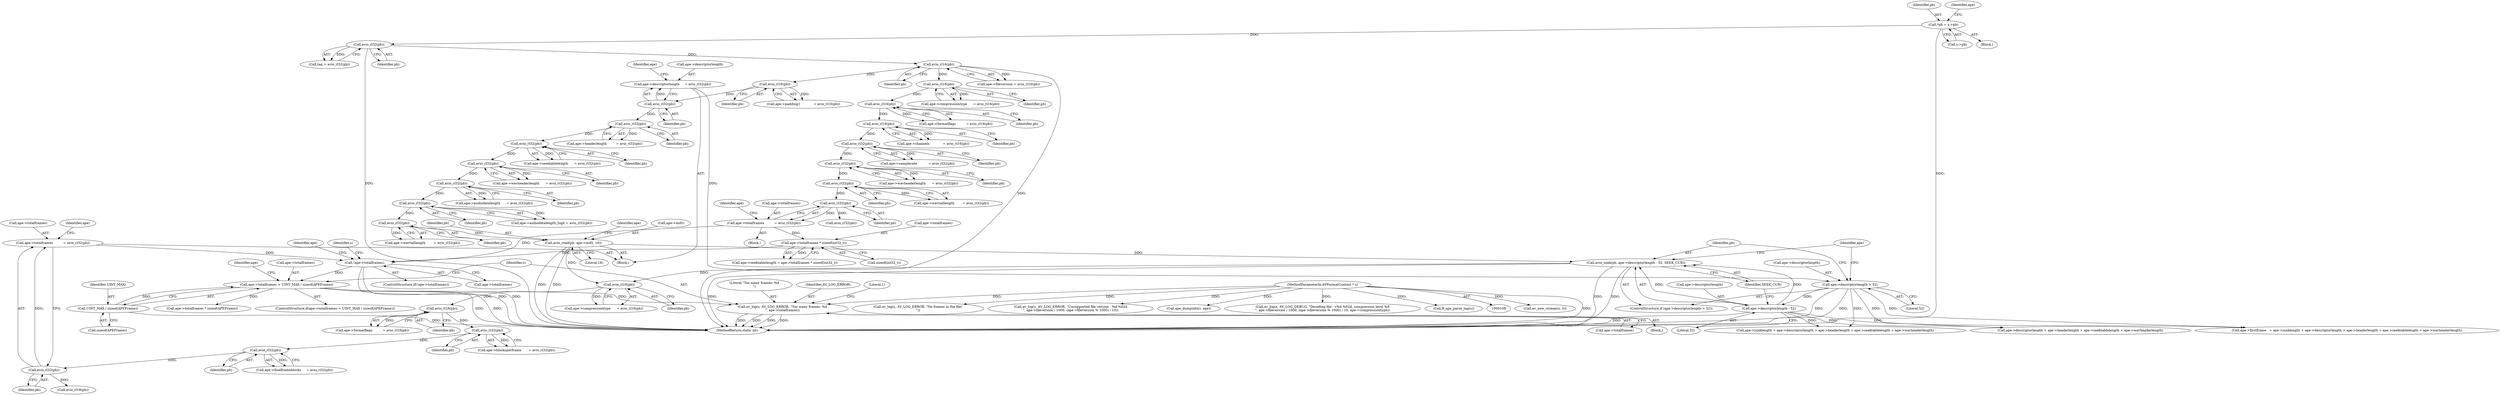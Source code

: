 digraph "0_FFmpeg_8312e3fc9041027a33c8bc667bb99740fdf41dd5@pointer" {
"1000529" [label="(Call,av_log(s, AV_LOG_ERROR, \"Too many frames: %d\n\", ape->totalframes))"];
"1000109" [label="(MethodParameterIn,AVFormatContext * s)"];
"1000520" [label="(Call,ape->totalframes > UINT_MAX / sizeof(APEFrame))"];
"1000507" [label="(Call,!ape->totalframes)"];
"1000286" [label="(Call,ape->totalframes          = avio_rl32(pb))"];
"1000290" [label="(Call,avio_rl32(pb))"];
"1000284" [label="(Call,avio_rl32(pb))"];
"1000278" [label="(Call,avio_rl32(pb))"];
"1000272" [label="(Call,avio_rl16(pb))"];
"1000266" [label="(Call,avio_rl16(pb))"];
"1000254" [label="(Call,avio_seek(pb, ape->descriptorlength - 52, SEEK_CUR))"];
"1000242" [label="(Call,avio_read(pb, ape->md5, 16))"];
"1000240" [label="(Call,avio_rl32(pb))"];
"1000234" [label="(Call,avio_rl32(pb))"];
"1000228" [label="(Call,avio_rl32(pb))"];
"1000222" [label="(Call,avio_rl32(pb))"];
"1000216" [label="(Call,avio_rl32(pb))"];
"1000210" [label="(Call,avio_rl32(pb))"];
"1000204" [label="(Call,avio_rl32(pb))"];
"1000198" [label="(Call,avio_rl16(pb))"];
"1000153" [label="(Call,avio_rl16(pb))"];
"1000136" [label="(Call,avio_rl32(pb))"];
"1000113" [label="(Call,*pb = s->pb)"];
"1000256" [label="(Call,ape->descriptorlength - 52)"];
"1000249" [label="(Call,ape->descriptorlength > 52)"];
"1000200" [label="(Call,ape->descriptorlength     = avio_rl32(pb))"];
"1000415" [label="(Call,ape->totalframes * sizeof(int32_t))"];
"1000358" [label="(Call,ape->totalframes          = avio_rl32(pb))"];
"1000362" [label="(Call,avio_rl32(pb))"];
"1000356" [label="(Call,avio_rl32(pb))"];
"1000350" [label="(Call,avio_rl32(pb))"];
"1000344" [label="(Call,avio_rl32(pb))"];
"1000338" [label="(Call,avio_rl16(pb))"];
"1000332" [label="(Call,avio_rl16(pb))"];
"1000326" [label="(Call,avio_rl16(pb))"];
"1000524" [label="(Call,UINT_MAX / sizeof(APEFrame))"];
"1000242" [label="(Call,avio_read(pb, ape->md5, 16))"];
"1000326" [label="(Call,avio_rl16(pb))"];
"1000243" [label="(Identifier,pb)"];
"1000311" [label="(Block,)"];
"1000362" [label="(Call,avio_rl32(pb))"];
"1000257" [label="(Call,ape->descriptorlength)"];
"1000273" [label="(Identifier,pb)"];
"1000522" [label="(Identifier,ape)"];
"1000212" [label="(Call,ape->seektablelength      = avio_rl32(pb))"];
"1000137" [label="(Identifier,pb)"];
"1000530" [label="(Identifier,s)"];
"1000210" [label="(Call,avio_rl32(pb))"];
"1000290" [label="(Call,avio_rl32(pb))"];
"1000346" [label="(Call,ape->wavheaderlength      = avio_rl32(pb))"];
"1000211" [label="(Identifier,pb)"];
"1000217" [label="(Identifier,pb)"];
"1000240" [label="(Call,avio_rl32(pb))"];
"1000344" [label="(Call,avio_rl32(pb))"];
"1000541" [label="(Identifier,ape)"];
"1000905" [label="(Call,av_new_stream(s, 0))"];
"1000228" [label="(Call,avio_rl32(pb))"];
"1000241" [label="(Identifier,pb)"];
"1000154" [label="(Identifier,pb)"];
"1000115" [label="(Call,s->pb)"];
"1000533" [label="(Call,ape->totalframes)"];
"1000114" [label="(Identifier,pb)"];
"1000234" [label="(Call,avio_rl32(pb))"];
"1000356" [label="(Call,avio_rl32(pb))"];
"1000328" [label="(Call,ape->formatflags          = avio_rl16(pb))"];
"1000352" [label="(Call,ape->wavtaillength        = avio_rl32(pb))"];
"1000236" [label="(Call,ape->wavtaillength        = avio_rl32(pb))"];
"1000512" [label="(Call,av_log(s, AV_LOG_ERROR, \"No frames in the file!\n\"))"];
"1000287" [label="(Call,ape->totalframes)"];
"1000247" [label="(Literal,16)"];
"1000334" [label="(Call,ape->channels             = avio_rl16(pb))"];
"1000291" [label="(Identifier,pb)"];
"1000513" [label="(Identifier,s)"];
"1000256" [label="(Call,ape->descriptorlength - 52)"];
"1000206" [label="(Call,ape->headerlength         = avio_rl32(pb))"];
"1000205" [label="(Identifier,pb)"];
"1000248" [label="(ControlStructure,if (ape->descriptorlength > 52))"];
"1000109" [label="(MethodParameterIn,AVFormatContext * s)"];
"1000251" [label="(Identifier,ape)"];
"1000520" [label="(Call,ape->totalframes > UINT_MAX / sizeof(APEFrame))"];
"1000120" [label="(Identifier,ape)"];
"1000340" [label="(Call,ape->samplerate           = avio_rl32(pb))"];
"1000136" [label="(Call,avio_rl32(pb))"];
"1000216" [label="(Call,avio_rl32(pb))"];
"1000200" [label="(Call,ape->descriptorlength     = avio_rl32(pb))"];
"1000264" [label="(Identifier,ape)"];
"1000544" [label="(Call,ape->totalframes * sizeof(APEFrame))"];
"1000168" [label="(Call,av_log(s, AV_LOG_ERROR, \"Unsupported file version - %d.%02d\n\", ape->fileversion / 1000, (ape->fileversion % 1000) / 10))"];
"1000149" [label="(Call,ape->fileversion = avio_rl16(pb))"];
"1000244" [label="(Call,ape->md5)"];
"1000272" [label="(Call,avio_rl16(pb))"];
"1000260" [label="(Literal,52)"];
"1000558" [label="(Call,ape->firstframe   = ape->junklength + ape->descriptorlength + ape->headerlength + ape->seektablelength + ape->wavheaderlength)"];
"1000521" [label="(Call,ape->totalframes)"];
"1000351" [label="(Identifier,pb)"];
"1000296" [label="(Call,avio_rl16(pb))"];
"1000285" [label="(Identifier,pb)"];
"1000279" [label="(Identifier,pb)"];
"1000870" [label="(Call,ape_dumpinfo(s, ape))"];
"1000250" [label="(Call,ape->descriptorlength)"];
"1000224" [label="(Call,ape->audiodatalength      = avio_rl32(pb))"];
"1000345" [label="(Identifier,pb)"];
"1000294" [label="(Identifier,ape)"];
"1000531" [label="(Identifier,AV_LOG_ERROR)"];
"1000222" [label="(Call,avio_rl32(pb))"];
"1000249" [label="(Call,ape->descriptorlength > 52)"];
"1000111" [label="(Block,)"];
"1000204" [label="(Call,avio_rl32(pb))"];
"1000529" [label="(Call,av_log(s, AV_LOG_ERROR, \"Too many frames: %d\n\", ape->totalframes))"];
"1000359" [label="(Call,ape->totalframes)"];
"1000538" [label="(Literal,1)"];
"1000230" [label="(Call,ape->audiodatalength_high = avio_rl32(pb))"];
"1000153" [label="(Call,avio_rl16(pb))"];
"1000532" [label="(Literal,\"Too many frames: %d\n\")"];
"1000253" [label="(Literal,52)"];
"1000338" [label="(Call,avio_rl16(pb))"];
"1000507" [label="(Call,!ape->totalframes)"];
"1000268" [label="(Call,ape->formatflags          = avio_rl16(pb))"];
"1000358" [label="(Call,ape->totalframes          = avio_rl32(pb))"];
"1000525" [label="(Identifier,UINT_MAX)"];
"1000368" [label="(Call,avio_rl32(pb))"];
"1000274" [label="(Call,ape->blocksperframe       = avio_rl32(pb))"];
"1000280" [label="(Call,ape->finalframeblocks     = avio_rl32(pb))"];
"1000134" [label="(Call,tag = avio_rl32(pb))"];
"1000524" [label="(Call,UINT_MAX / sizeof(APEFrame))"];
"1000208" [label="(Identifier,ape)"];
"1000262" [label="(Call,ape->compressiontype      = avio_rl16(pb))"];
"1000519" [label="(ControlStructure,if(ape->totalframes > UINT_MAX / sizeof(APEFrame)))"];
"1000254" [label="(Call,avio_seek(pb, ape->descriptorlength - 52, SEEK_CUR))"];
"1000278" [label="(Call,avio_rl32(pb))"];
"1000327" [label="(Identifier,pb)"];
"1000198" [label="(Call,avio_rl16(pb))"];
"1000562" [label="(Call,ape->junklength + ape->descriptorlength + ape->headerlength + ape->seektablelength + ape->wavheaderlength)"];
"1000526" [label="(Call,sizeof(APEFrame))"];
"1000267" [label="(Identifier,pb)"];
"1000411" [label="(Call,ape->seektablelength = ape->totalframes * sizeof(int32_t))"];
"1000223" [label="(Identifier,pb)"];
"1000194" [label="(Call,ape->padding1             = avio_rl16(pb))"];
"1000416" [label="(Call,ape->totalframes)"];
"1000332" [label="(Call,avio_rl16(pb))"];
"1000284" [label="(Call,avio_rl32(pb))"];
"1000286" [label="(Call,ape->totalframes          = avio_rl32(pb))"];
"1000113" [label="(Call,*pb = s->pb)"];
"1000884" [label="(Call,av_log(s, AV_LOG_DEBUG, \"Decoding file - v%d.%02d, compression level %d\n\", ape->fileversion / 1000, (ape->fileversion % 1000) / 10, ape->compressiontype))"];
"1000419" [label="(Call,sizeof(int32_t))"];
"1000229" [label="(Identifier,pb)"];
"1000266" [label="(Call,avio_rl16(pb))"];
"1000508" [label="(Call,ape->totalframes)"];
"1000878" [label="(Call,ff_ape_parse_tag(s))"];
"1000506" [label="(ControlStructure,if(!ape->totalframes))"];
"1000255" [label="(Identifier,pb)"];
"1000322" [label="(Call,ape->compressiontype      = avio_rl16(pb))"];
"1000235" [label="(Identifier,pb)"];
"1000350" [label="(Call,avio_rl32(pb))"];
"1000528" [label="(Block,)"];
"1000201" [label="(Call,ape->descriptorlength)"];
"1000261" [label="(Identifier,SEEK_CUR)"];
"1000357" [label="(Identifier,pb)"];
"1000218" [label="(Call,ape->wavheaderlength      = avio_rl32(pb))"];
"1000333" [label="(Identifier,pb)"];
"1000566" [label="(Call,ape->descriptorlength + ape->headerlength + ape->seektablelength + ape->wavheaderlength)"];
"1001121" [label="(MethodReturn,static int)"];
"1000339" [label="(Identifier,pb)"];
"1000415" [label="(Call,ape->totalframes * sizeof(int32_t))"];
"1000199" [label="(Identifier,pb)"];
"1000193" [label="(Block,)"];
"1000363" [label="(Identifier,pb)"];
"1000366" [label="(Identifier,ape)"];
"1000529" -> "1000528"  [label="AST: "];
"1000529" -> "1000533"  [label="CFG: "];
"1000530" -> "1000529"  [label="AST: "];
"1000531" -> "1000529"  [label="AST: "];
"1000532" -> "1000529"  [label="AST: "];
"1000533" -> "1000529"  [label="AST: "];
"1000538" -> "1000529"  [label="CFG: "];
"1000529" -> "1001121"  [label="DDG: "];
"1000529" -> "1001121"  [label="DDG: "];
"1000529" -> "1001121"  [label="DDG: "];
"1000529" -> "1001121"  [label="DDG: "];
"1000109" -> "1000529"  [label="DDG: "];
"1000520" -> "1000529"  [label="DDG: "];
"1000109" -> "1000108"  [label="AST: "];
"1000109" -> "1001121"  [label="DDG: "];
"1000109" -> "1000168"  [label="DDG: "];
"1000109" -> "1000512"  [label="DDG: "];
"1000109" -> "1000870"  [label="DDG: "];
"1000109" -> "1000878"  [label="DDG: "];
"1000109" -> "1000884"  [label="DDG: "];
"1000109" -> "1000905"  [label="DDG: "];
"1000520" -> "1000519"  [label="AST: "];
"1000520" -> "1000524"  [label="CFG: "];
"1000521" -> "1000520"  [label="AST: "];
"1000524" -> "1000520"  [label="AST: "];
"1000530" -> "1000520"  [label="CFG: "];
"1000541" -> "1000520"  [label="CFG: "];
"1000520" -> "1001121"  [label="DDG: "];
"1000520" -> "1001121"  [label="DDG: "];
"1000507" -> "1000520"  [label="DDG: "];
"1000524" -> "1000520"  [label="DDG: "];
"1000520" -> "1000544"  [label="DDG: "];
"1000507" -> "1000506"  [label="AST: "];
"1000507" -> "1000508"  [label="CFG: "];
"1000508" -> "1000507"  [label="AST: "];
"1000513" -> "1000507"  [label="CFG: "];
"1000522" -> "1000507"  [label="CFG: "];
"1000507" -> "1001121"  [label="DDG: "];
"1000507" -> "1001121"  [label="DDG: "];
"1000286" -> "1000507"  [label="DDG: "];
"1000415" -> "1000507"  [label="DDG: "];
"1000358" -> "1000507"  [label="DDG: "];
"1000286" -> "1000193"  [label="AST: "];
"1000286" -> "1000290"  [label="CFG: "];
"1000287" -> "1000286"  [label="AST: "];
"1000290" -> "1000286"  [label="AST: "];
"1000294" -> "1000286"  [label="CFG: "];
"1000290" -> "1000286"  [label="DDG: "];
"1000290" -> "1000291"  [label="CFG: "];
"1000291" -> "1000290"  [label="AST: "];
"1000284" -> "1000290"  [label="DDG: "];
"1000290" -> "1000296"  [label="DDG: "];
"1000284" -> "1000280"  [label="AST: "];
"1000284" -> "1000285"  [label="CFG: "];
"1000285" -> "1000284"  [label="AST: "];
"1000280" -> "1000284"  [label="CFG: "];
"1000284" -> "1000280"  [label="DDG: "];
"1000278" -> "1000284"  [label="DDG: "];
"1000278" -> "1000274"  [label="AST: "];
"1000278" -> "1000279"  [label="CFG: "];
"1000279" -> "1000278"  [label="AST: "];
"1000274" -> "1000278"  [label="CFG: "];
"1000278" -> "1000274"  [label="DDG: "];
"1000272" -> "1000278"  [label="DDG: "];
"1000272" -> "1000268"  [label="AST: "];
"1000272" -> "1000273"  [label="CFG: "];
"1000273" -> "1000272"  [label="AST: "];
"1000268" -> "1000272"  [label="CFG: "];
"1000272" -> "1000268"  [label="DDG: "];
"1000266" -> "1000272"  [label="DDG: "];
"1000266" -> "1000262"  [label="AST: "];
"1000266" -> "1000267"  [label="CFG: "];
"1000267" -> "1000266"  [label="AST: "];
"1000262" -> "1000266"  [label="CFG: "];
"1000266" -> "1000262"  [label="DDG: "];
"1000254" -> "1000266"  [label="DDG: "];
"1000242" -> "1000266"  [label="DDG: "];
"1000254" -> "1000248"  [label="AST: "];
"1000254" -> "1000261"  [label="CFG: "];
"1000255" -> "1000254"  [label="AST: "];
"1000256" -> "1000254"  [label="AST: "];
"1000261" -> "1000254"  [label="AST: "];
"1000264" -> "1000254"  [label="CFG: "];
"1000254" -> "1001121"  [label="DDG: "];
"1000254" -> "1001121"  [label="DDG: "];
"1000254" -> "1001121"  [label="DDG: "];
"1000242" -> "1000254"  [label="DDG: "];
"1000256" -> "1000254"  [label="DDG: "];
"1000256" -> "1000254"  [label="DDG: "];
"1000242" -> "1000193"  [label="AST: "];
"1000242" -> "1000247"  [label="CFG: "];
"1000243" -> "1000242"  [label="AST: "];
"1000244" -> "1000242"  [label="AST: "];
"1000247" -> "1000242"  [label="AST: "];
"1000251" -> "1000242"  [label="CFG: "];
"1000242" -> "1001121"  [label="DDG: "];
"1000242" -> "1001121"  [label="DDG: "];
"1000240" -> "1000242"  [label="DDG: "];
"1000240" -> "1000236"  [label="AST: "];
"1000240" -> "1000241"  [label="CFG: "];
"1000241" -> "1000240"  [label="AST: "];
"1000236" -> "1000240"  [label="CFG: "];
"1000240" -> "1000236"  [label="DDG: "];
"1000234" -> "1000240"  [label="DDG: "];
"1000234" -> "1000230"  [label="AST: "];
"1000234" -> "1000235"  [label="CFG: "];
"1000235" -> "1000234"  [label="AST: "];
"1000230" -> "1000234"  [label="CFG: "];
"1000234" -> "1000230"  [label="DDG: "];
"1000228" -> "1000234"  [label="DDG: "];
"1000228" -> "1000224"  [label="AST: "];
"1000228" -> "1000229"  [label="CFG: "];
"1000229" -> "1000228"  [label="AST: "];
"1000224" -> "1000228"  [label="CFG: "];
"1000228" -> "1000224"  [label="DDG: "];
"1000222" -> "1000228"  [label="DDG: "];
"1000222" -> "1000218"  [label="AST: "];
"1000222" -> "1000223"  [label="CFG: "];
"1000223" -> "1000222"  [label="AST: "];
"1000218" -> "1000222"  [label="CFG: "];
"1000222" -> "1000218"  [label="DDG: "];
"1000216" -> "1000222"  [label="DDG: "];
"1000216" -> "1000212"  [label="AST: "];
"1000216" -> "1000217"  [label="CFG: "];
"1000217" -> "1000216"  [label="AST: "];
"1000212" -> "1000216"  [label="CFG: "];
"1000216" -> "1000212"  [label="DDG: "];
"1000210" -> "1000216"  [label="DDG: "];
"1000210" -> "1000206"  [label="AST: "];
"1000210" -> "1000211"  [label="CFG: "];
"1000211" -> "1000210"  [label="AST: "];
"1000206" -> "1000210"  [label="CFG: "];
"1000210" -> "1000206"  [label="DDG: "];
"1000204" -> "1000210"  [label="DDG: "];
"1000204" -> "1000200"  [label="AST: "];
"1000204" -> "1000205"  [label="CFG: "];
"1000205" -> "1000204"  [label="AST: "];
"1000200" -> "1000204"  [label="CFG: "];
"1000204" -> "1000200"  [label="DDG: "];
"1000198" -> "1000204"  [label="DDG: "];
"1000198" -> "1000194"  [label="AST: "];
"1000198" -> "1000199"  [label="CFG: "];
"1000199" -> "1000198"  [label="AST: "];
"1000194" -> "1000198"  [label="CFG: "];
"1000198" -> "1000194"  [label="DDG: "];
"1000153" -> "1000198"  [label="DDG: "];
"1000153" -> "1000149"  [label="AST: "];
"1000153" -> "1000154"  [label="CFG: "];
"1000154" -> "1000153"  [label="AST: "];
"1000149" -> "1000153"  [label="CFG: "];
"1000153" -> "1001121"  [label="DDG: "];
"1000153" -> "1000149"  [label="DDG: "];
"1000136" -> "1000153"  [label="DDG: "];
"1000153" -> "1000326"  [label="DDG: "];
"1000136" -> "1000134"  [label="AST: "];
"1000136" -> "1000137"  [label="CFG: "];
"1000137" -> "1000136"  [label="AST: "];
"1000134" -> "1000136"  [label="CFG: "];
"1000136" -> "1001121"  [label="DDG: "];
"1000136" -> "1000134"  [label="DDG: "];
"1000113" -> "1000136"  [label="DDG: "];
"1000113" -> "1000111"  [label="AST: "];
"1000113" -> "1000115"  [label="CFG: "];
"1000114" -> "1000113"  [label="AST: "];
"1000115" -> "1000113"  [label="AST: "];
"1000120" -> "1000113"  [label="CFG: "];
"1000113" -> "1001121"  [label="DDG: "];
"1000256" -> "1000260"  [label="CFG: "];
"1000257" -> "1000256"  [label="AST: "];
"1000260" -> "1000256"  [label="AST: "];
"1000261" -> "1000256"  [label="CFG: "];
"1000256" -> "1001121"  [label="DDG: "];
"1000249" -> "1000256"  [label="DDG: "];
"1000256" -> "1000558"  [label="DDG: "];
"1000256" -> "1000562"  [label="DDG: "];
"1000256" -> "1000566"  [label="DDG: "];
"1000249" -> "1000248"  [label="AST: "];
"1000249" -> "1000253"  [label="CFG: "];
"1000250" -> "1000249"  [label="AST: "];
"1000253" -> "1000249"  [label="AST: "];
"1000255" -> "1000249"  [label="CFG: "];
"1000264" -> "1000249"  [label="CFG: "];
"1000249" -> "1001121"  [label="DDG: "];
"1000249" -> "1001121"  [label="DDG: "];
"1000200" -> "1000249"  [label="DDG: "];
"1000249" -> "1000558"  [label="DDG: "];
"1000249" -> "1000562"  [label="DDG: "];
"1000249" -> "1000566"  [label="DDG: "];
"1000200" -> "1000193"  [label="AST: "];
"1000201" -> "1000200"  [label="AST: "];
"1000208" -> "1000200"  [label="CFG: "];
"1000415" -> "1000411"  [label="AST: "];
"1000415" -> "1000419"  [label="CFG: "];
"1000416" -> "1000415"  [label="AST: "];
"1000419" -> "1000415"  [label="AST: "];
"1000411" -> "1000415"  [label="CFG: "];
"1000415" -> "1000411"  [label="DDG: "];
"1000358" -> "1000415"  [label="DDG: "];
"1000358" -> "1000311"  [label="AST: "];
"1000358" -> "1000362"  [label="CFG: "];
"1000359" -> "1000358"  [label="AST: "];
"1000362" -> "1000358"  [label="AST: "];
"1000366" -> "1000358"  [label="CFG: "];
"1000362" -> "1000358"  [label="DDG: "];
"1000362" -> "1000363"  [label="CFG: "];
"1000363" -> "1000362"  [label="AST: "];
"1000356" -> "1000362"  [label="DDG: "];
"1000362" -> "1000368"  [label="DDG: "];
"1000356" -> "1000352"  [label="AST: "];
"1000356" -> "1000357"  [label="CFG: "];
"1000357" -> "1000356"  [label="AST: "];
"1000352" -> "1000356"  [label="CFG: "];
"1000356" -> "1000352"  [label="DDG: "];
"1000350" -> "1000356"  [label="DDG: "];
"1000350" -> "1000346"  [label="AST: "];
"1000350" -> "1000351"  [label="CFG: "];
"1000351" -> "1000350"  [label="AST: "];
"1000346" -> "1000350"  [label="CFG: "];
"1000350" -> "1000346"  [label="DDG: "];
"1000344" -> "1000350"  [label="DDG: "];
"1000344" -> "1000340"  [label="AST: "];
"1000344" -> "1000345"  [label="CFG: "];
"1000345" -> "1000344"  [label="AST: "];
"1000340" -> "1000344"  [label="CFG: "];
"1000344" -> "1000340"  [label="DDG: "];
"1000338" -> "1000344"  [label="DDG: "];
"1000338" -> "1000334"  [label="AST: "];
"1000338" -> "1000339"  [label="CFG: "];
"1000339" -> "1000338"  [label="AST: "];
"1000334" -> "1000338"  [label="CFG: "];
"1000338" -> "1000334"  [label="DDG: "];
"1000332" -> "1000338"  [label="DDG: "];
"1000332" -> "1000328"  [label="AST: "];
"1000332" -> "1000333"  [label="CFG: "];
"1000333" -> "1000332"  [label="AST: "];
"1000328" -> "1000332"  [label="CFG: "];
"1000332" -> "1000328"  [label="DDG: "];
"1000326" -> "1000332"  [label="DDG: "];
"1000326" -> "1000322"  [label="AST: "];
"1000326" -> "1000327"  [label="CFG: "];
"1000327" -> "1000326"  [label="AST: "];
"1000322" -> "1000326"  [label="CFG: "];
"1000326" -> "1000322"  [label="DDG: "];
"1000524" -> "1000526"  [label="CFG: "];
"1000525" -> "1000524"  [label="AST: "];
"1000526" -> "1000524"  [label="AST: "];
"1000524" -> "1001121"  [label="DDG: "];
}
